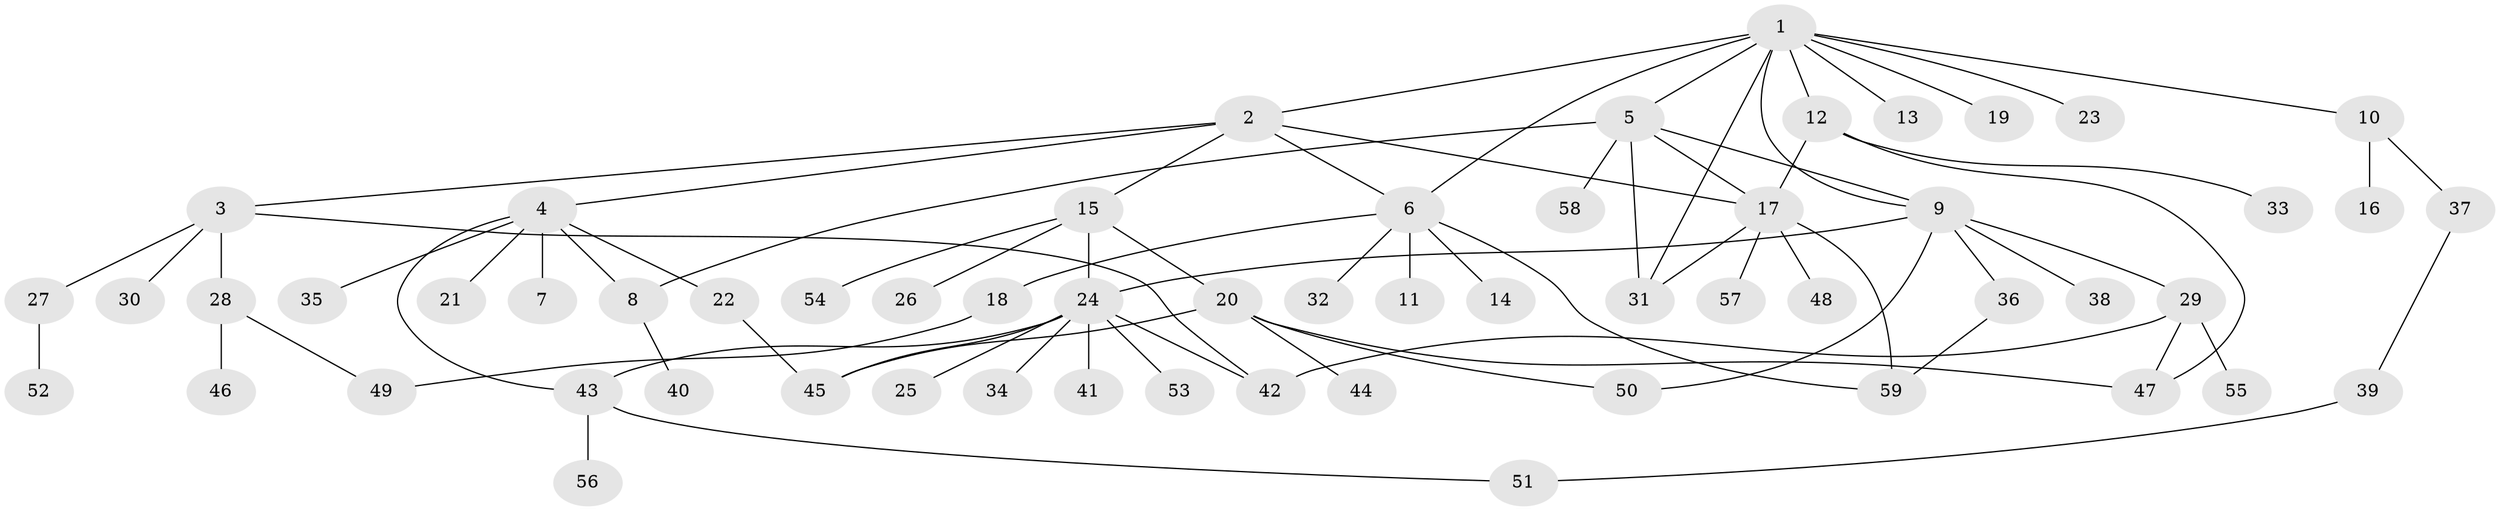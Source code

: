 // Generated by graph-tools (version 1.1) at 2025/48/03/09/25 04:48:50]
// undirected, 59 vertices, 78 edges
graph export_dot {
graph [start="1"]
  node [color=gray90,style=filled];
  1;
  2;
  3;
  4;
  5;
  6;
  7;
  8;
  9;
  10;
  11;
  12;
  13;
  14;
  15;
  16;
  17;
  18;
  19;
  20;
  21;
  22;
  23;
  24;
  25;
  26;
  27;
  28;
  29;
  30;
  31;
  32;
  33;
  34;
  35;
  36;
  37;
  38;
  39;
  40;
  41;
  42;
  43;
  44;
  45;
  46;
  47;
  48;
  49;
  50;
  51;
  52;
  53;
  54;
  55;
  56;
  57;
  58;
  59;
  1 -- 2;
  1 -- 5;
  1 -- 6;
  1 -- 9;
  1 -- 10;
  1 -- 12;
  1 -- 13;
  1 -- 19;
  1 -- 23;
  1 -- 31;
  2 -- 3;
  2 -- 4;
  2 -- 6;
  2 -- 15;
  2 -- 17;
  3 -- 27;
  3 -- 28;
  3 -- 30;
  3 -- 42;
  4 -- 7;
  4 -- 8;
  4 -- 21;
  4 -- 22;
  4 -- 35;
  4 -- 43;
  5 -- 8;
  5 -- 9;
  5 -- 17;
  5 -- 31;
  5 -- 58;
  6 -- 11;
  6 -- 14;
  6 -- 18;
  6 -- 32;
  6 -- 59;
  8 -- 40;
  9 -- 24;
  9 -- 29;
  9 -- 36;
  9 -- 38;
  9 -- 50;
  10 -- 16;
  10 -- 37;
  12 -- 17;
  12 -- 33;
  12 -- 47;
  15 -- 20;
  15 -- 24;
  15 -- 26;
  15 -- 54;
  17 -- 31;
  17 -- 48;
  17 -- 57;
  17 -- 59;
  18 -- 49;
  20 -- 44;
  20 -- 45;
  20 -- 47;
  20 -- 50;
  22 -- 45;
  24 -- 25;
  24 -- 34;
  24 -- 41;
  24 -- 42;
  24 -- 43;
  24 -- 45;
  24 -- 53;
  27 -- 52;
  28 -- 46;
  28 -- 49;
  29 -- 42;
  29 -- 47;
  29 -- 55;
  36 -- 59;
  37 -- 39;
  39 -- 51;
  43 -- 51;
  43 -- 56;
}
